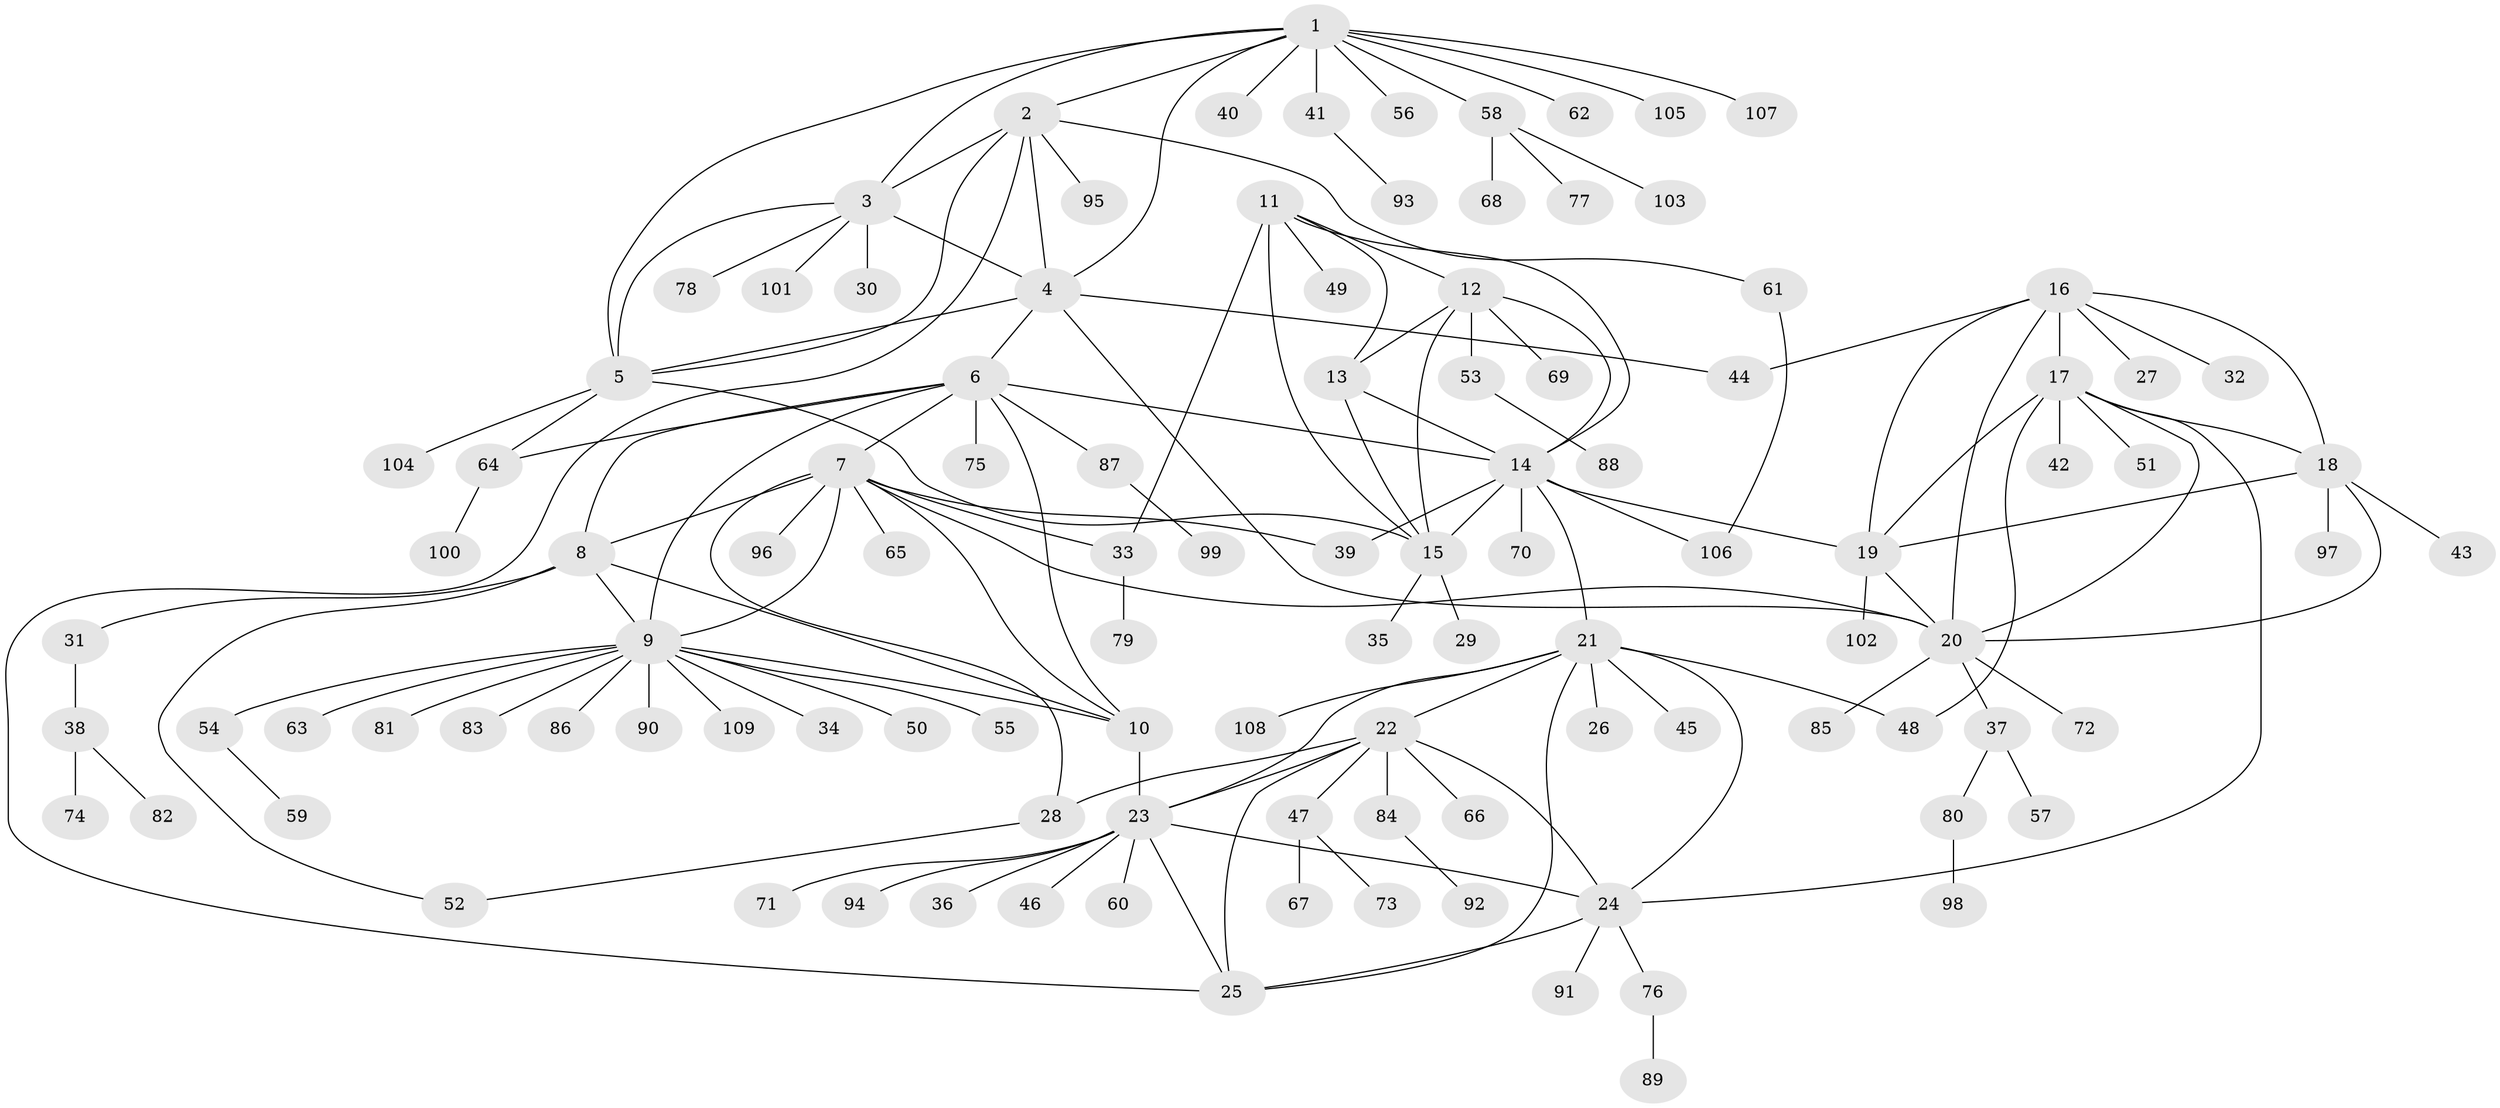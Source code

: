 // Generated by graph-tools (version 1.1) at 2025/26/03/09/25 03:26:46]
// undirected, 109 vertices, 152 edges
graph export_dot {
graph [start="1"]
  node [color=gray90,style=filled];
  1;
  2;
  3;
  4;
  5;
  6;
  7;
  8;
  9;
  10;
  11;
  12;
  13;
  14;
  15;
  16;
  17;
  18;
  19;
  20;
  21;
  22;
  23;
  24;
  25;
  26;
  27;
  28;
  29;
  30;
  31;
  32;
  33;
  34;
  35;
  36;
  37;
  38;
  39;
  40;
  41;
  42;
  43;
  44;
  45;
  46;
  47;
  48;
  49;
  50;
  51;
  52;
  53;
  54;
  55;
  56;
  57;
  58;
  59;
  60;
  61;
  62;
  63;
  64;
  65;
  66;
  67;
  68;
  69;
  70;
  71;
  72;
  73;
  74;
  75;
  76;
  77;
  78;
  79;
  80;
  81;
  82;
  83;
  84;
  85;
  86;
  87;
  88;
  89;
  90;
  91;
  92;
  93;
  94;
  95;
  96;
  97;
  98;
  99;
  100;
  101;
  102;
  103;
  104;
  105;
  106;
  107;
  108;
  109;
  1 -- 2;
  1 -- 3;
  1 -- 4;
  1 -- 5;
  1 -- 40;
  1 -- 41;
  1 -- 56;
  1 -- 58;
  1 -- 62;
  1 -- 105;
  1 -- 107;
  2 -- 3;
  2 -- 4;
  2 -- 5;
  2 -- 25;
  2 -- 61;
  2 -- 95;
  3 -- 4;
  3 -- 5;
  3 -- 30;
  3 -- 78;
  3 -- 101;
  4 -- 5;
  4 -- 6;
  4 -- 20;
  4 -- 44;
  5 -- 15;
  5 -- 64;
  5 -- 104;
  6 -- 7;
  6 -- 8;
  6 -- 9;
  6 -- 10;
  6 -- 14;
  6 -- 64;
  6 -- 75;
  6 -- 87;
  7 -- 8;
  7 -- 9;
  7 -- 10;
  7 -- 20;
  7 -- 28;
  7 -- 33;
  7 -- 39;
  7 -- 65;
  7 -- 96;
  8 -- 9;
  8 -- 10;
  8 -- 31;
  8 -- 52;
  9 -- 10;
  9 -- 34;
  9 -- 50;
  9 -- 54;
  9 -- 55;
  9 -- 63;
  9 -- 81;
  9 -- 83;
  9 -- 86;
  9 -- 90;
  9 -- 109;
  10 -- 23;
  11 -- 12;
  11 -- 13;
  11 -- 14;
  11 -- 15;
  11 -- 33;
  11 -- 49;
  12 -- 13;
  12 -- 14;
  12 -- 15;
  12 -- 53;
  12 -- 69;
  13 -- 14;
  13 -- 15;
  14 -- 15;
  14 -- 19;
  14 -- 21;
  14 -- 39;
  14 -- 70;
  14 -- 106;
  15 -- 29;
  15 -- 35;
  16 -- 17;
  16 -- 18;
  16 -- 19;
  16 -- 20;
  16 -- 27;
  16 -- 32;
  16 -- 44;
  17 -- 18;
  17 -- 19;
  17 -- 20;
  17 -- 24;
  17 -- 42;
  17 -- 48;
  17 -- 51;
  18 -- 19;
  18 -- 20;
  18 -- 43;
  18 -- 97;
  19 -- 20;
  19 -- 102;
  20 -- 37;
  20 -- 72;
  20 -- 85;
  21 -- 22;
  21 -- 23;
  21 -- 24;
  21 -- 25;
  21 -- 26;
  21 -- 45;
  21 -- 48;
  21 -- 108;
  22 -- 23;
  22 -- 24;
  22 -- 25;
  22 -- 28;
  22 -- 47;
  22 -- 66;
  22 -- 84;
  23 -- 24;
  23 -- 25;
  23 -- 36;
  23 -- 46;
  23 -- 60;
  23 -- 71;
  23 -- 94;
  24 -- 25;
  24 -- 76;
  24 -- 91;
  28 -- 52;
  31 -- 38;
  33 -- 79;
  37 -- 57;
  37 -- 80;
  38 -- 74;
  38 -- 82;
  41 -- 93;
  47 -- 67;
  47 -- 73;
  53 -- 88;
  54 -- 59;
  58 -- 68;
  58 -- 77;
  58 -- 103;
  61 -- 106;
  64 -- 100;
  76 -- 89;
  80 -- 98;
  84 -- 92;
  87 -- 99;
}
